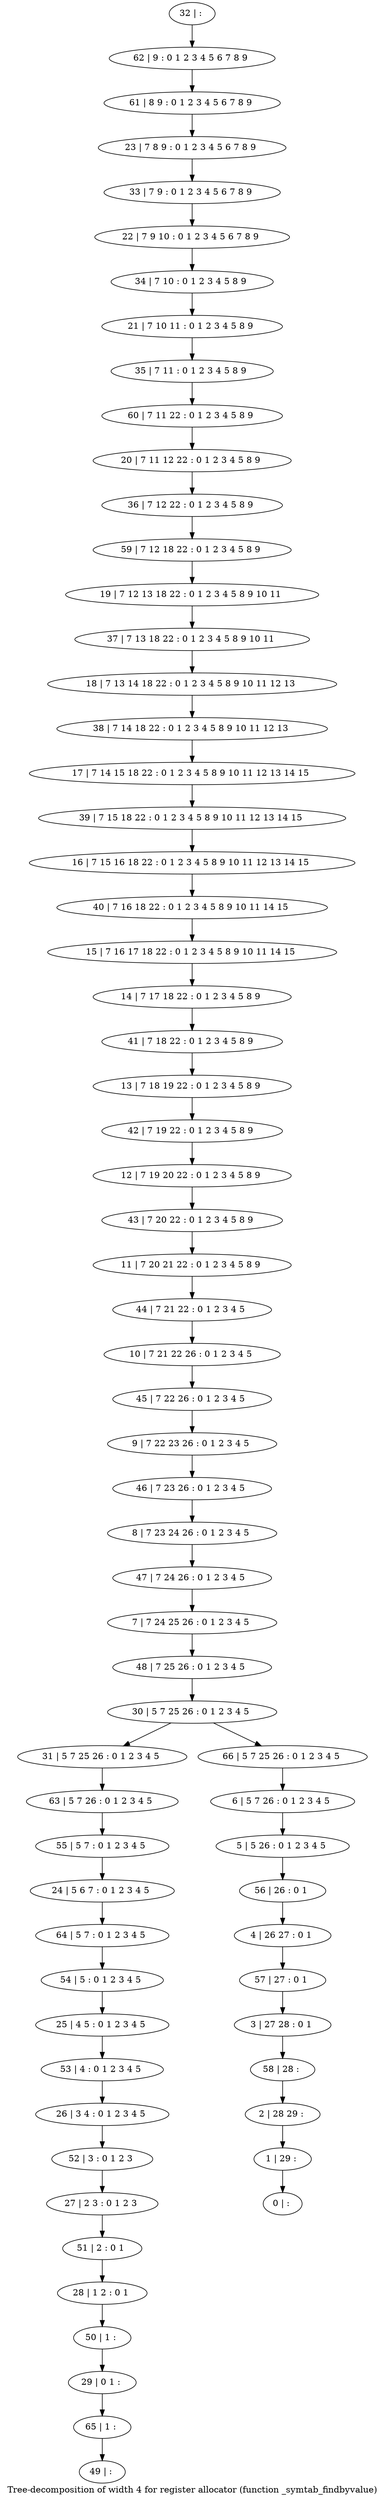 digraph G {
graph [label="Tree-decomposition of width 4 for register allocator (function _symtab_findbyvalue)"]
0[label="0 | : "];
1[label="1 | 29 : "];
2[label="2 | 28 29 : "];
3[label="3 | 27 28 : 0 1 "];
4[label="4 | 26 27 : 0 1 "];
5[label="5 | 5 26 : 0 1 2 3 4 5 "];
6[label="6 | 5 7 26 : 0 1 2 3 4 5 "];
7[label="7 | 7 24 25 26 : 0 1 2 3 4 5 "];
8[label="8 | 7 23 24 26 : 0 1 2 3 4 5 "];
9[label="9 | 7 22 23 26 : 0 1 2 3 4 5 "];
10[label="10 | 7 21 22 26 : 0 1 2 3 4 5 "];
11[label="11 | 7 20 21 22 : 0 1 2 3 4 5 8 9 "];
12[label="12 | 7 19 20 22 : 0 1 2 3 4 5 8 9 "];
13[label="13 | 7 18 19 22 : 0 1 2 3 4 5 8 9 "];
14[label="14 | 7 17 18 22 : 0 1 2 3 4 5 8 9 "];
15[label="15 | 7 16 17 18 22 : 0 1 2 3 4 5 8 9 10 11 14 15 "];
16[label="16 | 7 15 16 18 22 : 0 1 2 3 4 5 8 9 10 11 12 13 14 15 "];
17[label="17 | 7 14 15 18 22 : 0 1 2 3 4 5 8 9 10 11 12 13 14 15 "];
18[label="18 | 7 13 14 18 22 : 0 1 2 3 4 5 8 9 10 11 12 13 "];
19[label="19 | 7 12 13 18 22 : 0 1 2 3 4 5 8 9 10 11 "];
20[label="20 | 7 11 12 22 : 0 1 2 3 4 5 8 9 "];
21[label="21 | 7 10 11 : 0 1 2 3 4 5 8 9 "];
22[label="22 | 7 9 10 : 0 1 2 3 4 5 6 7 8 9 "];
23[label="23 | 7 8 9 : 0 1 2 3 4 5 6 7 8 9 "];
24[label="24 | 5 6 7 : 0 1 2 3 4 5 "];
25[label="25 | 4 5 : 0 1 2 3 4 5 "];
26[label="26 | 3 4 : 0 1 2 3 4 5 "];
27[label="27 | 2 3 : 0 1 2 3 "];
28[label="28 | 1 2 : 0 1 "];
29[label="29 | 0 1 : "];
30[label="30 | 5 7 25 26 : 0 1 2 3 4 5 "];
31[label="31 | 5 7 25 26 : 0 1 2 3 4 5 "];
32[label="32 | : "];
33[label="33 | 7 9 : 0 1 2 3 4 5 6 7 8 9 "];
34[label="34 | 7 10 : 0 1 2 3 4 5 8 9 "];
35[label="35 | 7 11 : 0 1 2 3 4 5 8 9 "];
36[label="36 | 7 12 22 : 0 1 2 3 4 5 8 9 "];
37[label="37 | 7 13 18 22 : 0 1 2 3 4 5 8 9 10 11 "];
38[label="38 | 7 14 18 22 : 0 1 2 3 4 5 8 9 10 11 12 13 "];
39[label="39 | 7 15 18 22 : 0 1 2 3 4 5 8 9 10 11 12 13 14 15 "];
40[label="40 | 7 16 18 22 : 0 1 2 3 4 5 8 9 10 11 14 15 "];
41[label="41 | 7 18 22 : 0 1 2 3 4 5 8 9 "];
42[label="42 | 7 19 22 : 0 1 2 3 4 5 8 9 "];
43[label="43 | 7 20 22 : 0 1 2 3 4 5 8 9 "];
44[label="44 | 7 21 22 : 0 1 2 3 4 5 "];
45[label="45 | 7 22 26 : 0 1 2 3 4 5 "];
46[label="46 | 7 23 26 : 0 1 2 3 4 5 "];
47[label="47 | 7 24 26 : 0 1 2 3 4 5 "];
48[label="48 | 7 25 26 : 0 1 2 3 4 5 "];
49[label="49 | : "];
50[label="50 | 1 : "];
51[label="51 | 2 : 0 1 "];
52[label="52 | 3 : 0 1 2 3 "];
53[label="53 | 4 : 0 1 2 3 4 5 "];
54[label="54 | 5 : 0 1 2 3 4 5 "];
55[label="55 | 5 7 : 0 1 2 3 4 5 "];
56[label="56 | 26 : 0 1 "];
57[label="57 | 27 : 0 1 "];
58[label="58 | 28 : "];
59[label="59 | 7 12 18 22 : 0 1 2 3 4 5 8 9 "];
60[label="60 | 7 11 22 : 0 1 2 3 4 5 8 9 "];
61[label="61 | 8 9 : 0 1 2 3 4 5 6 7 8 9 "];
62[label="62 | 9 : 0 1 2 3 4 5 6 7 8 9 "];
63[label="63 | 5 7 26 : 0 1 2 3 4 5 "];
64[label="64 | 5 7 : 0 1 2 3 4 5 "];
65[label="65 | 1 : "];
66[label="66 | 5 7 25 26 : 0 1 2 3 4 5 "];
50->29 ;
28->50 ;
51->28 ;
27->51 ;
52->27 ;
26->52 ;
53->26 ;
25->53 ;
54->25 ;
55->24 ;
63->55 ;
31->63 ;
64->54 ;
24->64 ;
65->49 ;
29->65 ;
32->62 ;
62->61 ;
61->23 ;
23->33 ;
33->22 ;
22->34 ;
34->21 ;
21->35 ;
35->60 ;
60->20 ;
20->36 ;
36->59 ;
59->19 ;
19->37 ;
37->18 ;
18->38 ;
38->17 ;
17->39 ;
39->16 ;
16->40 ;
40->15 ;
15->14 ;
14->41 ;
41->13 ;
13->42 ;
42->12 ;
12->43 ;
43->11 ;
11->44 ;
44->10 ;
10->45 ;
45->9 ;
9->46 ;
46->8 ;
8->47 ;
47->7 ;
7->48 ;
48->30 ;
6->5 ;
5->56 ;
56->4 ;
4->57 ;
57->3 ;
3->58 ;
58->2 ;
2->1 ;
1->0 ;
66->6 ;
30->31 ;
30->66 ;
}

